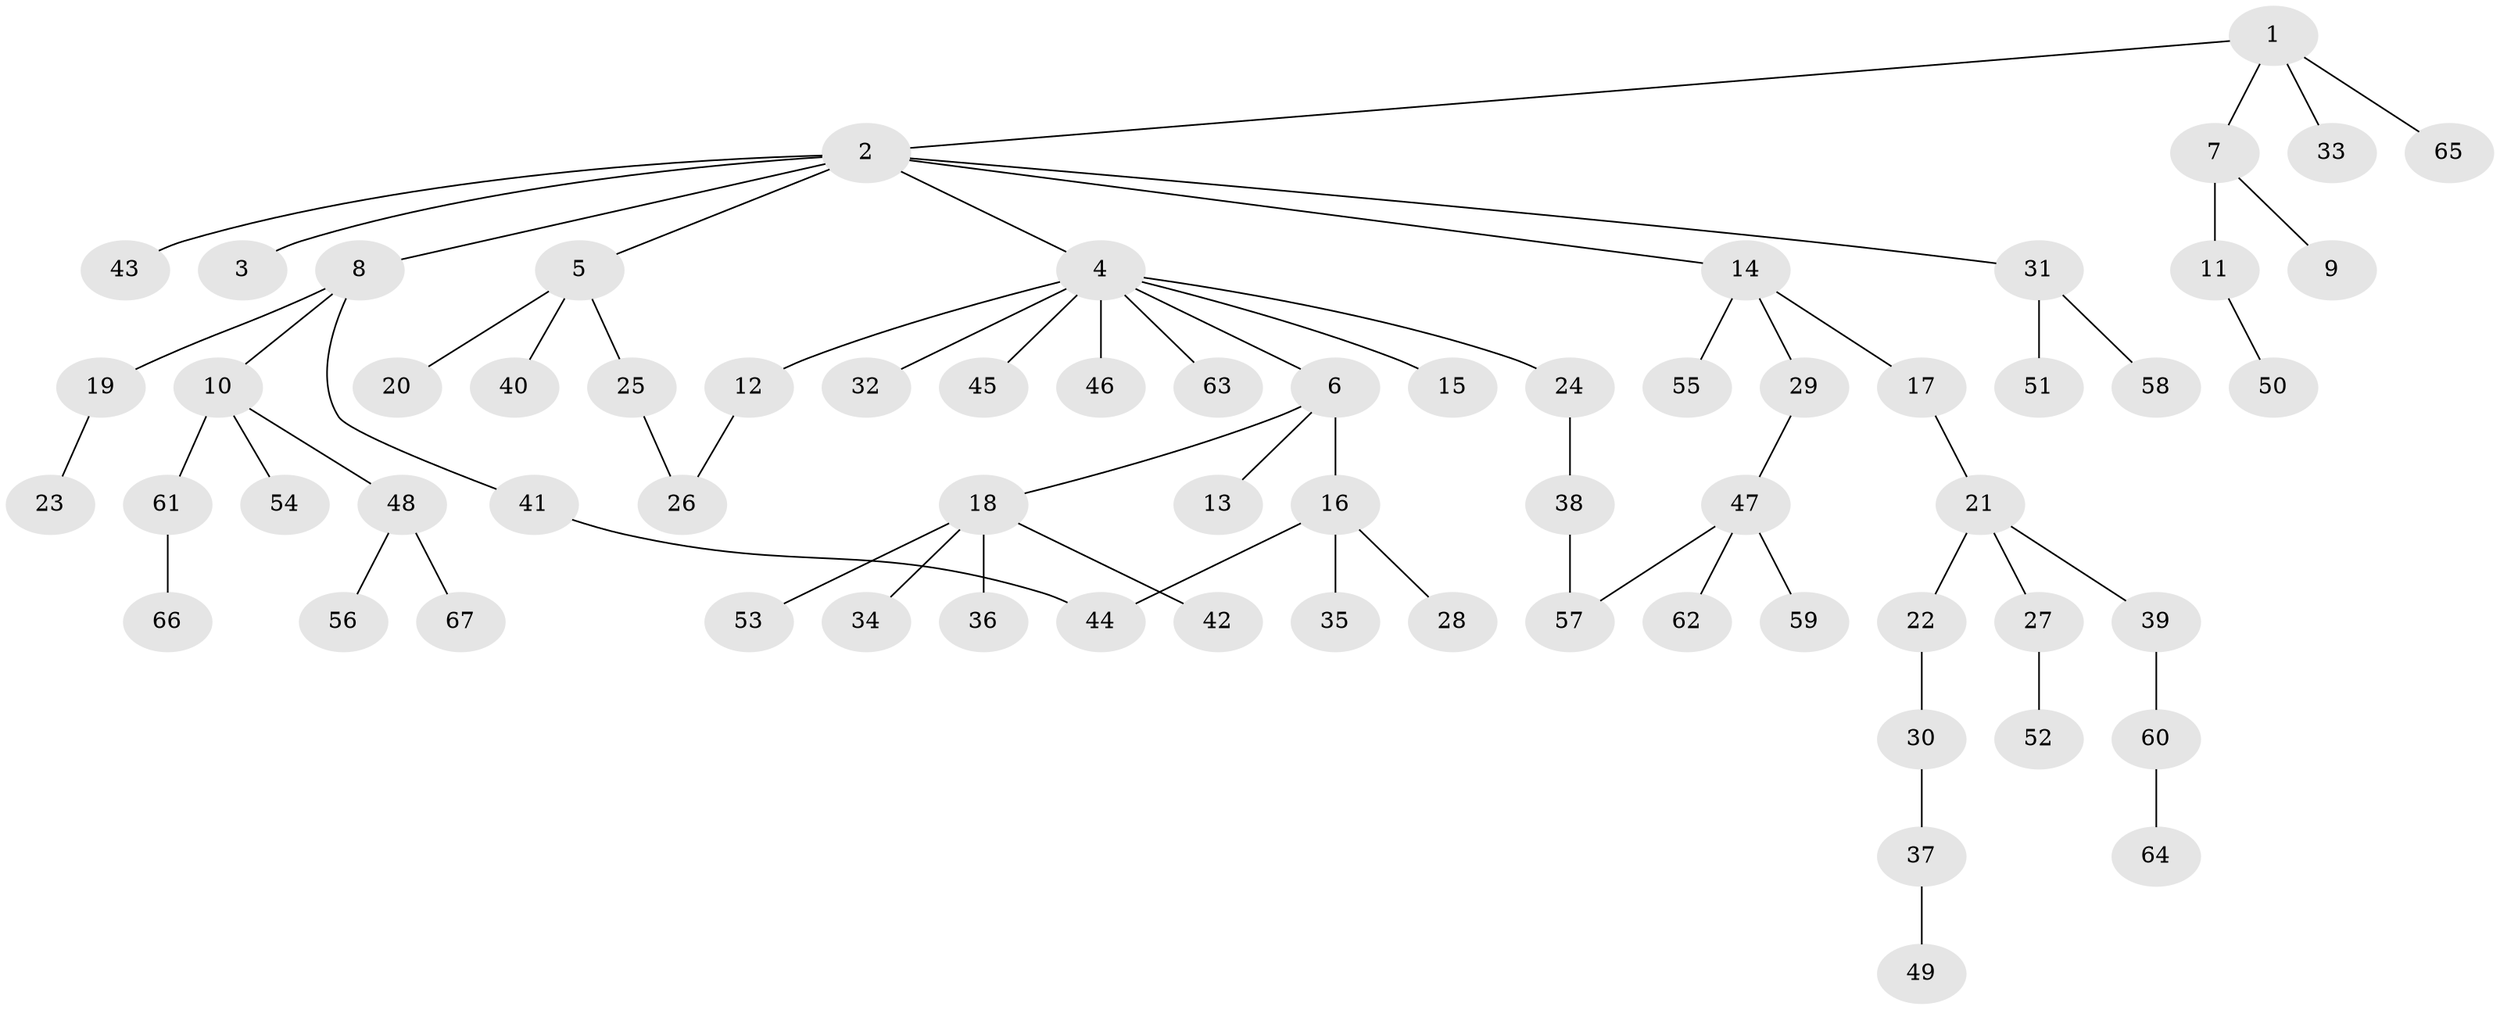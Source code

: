 // Generated by graph-tools (version 1.1) at 2025/13/03/09/25 04:13:16]
// undirected, 67 vertices, 69 edges
graph export_dot {
graph [start="1"]
  node [color=gray90,style=filled];
  1;
  2;
  3;
  4;
  5;
  6;
  7;
  8;
  9;
  10;
  11;
  12;
  13;
  14;
  15;
  16;
  17;
  18;
  19;
  20;
  21;
  22;
  23;
  24;
  25;
  26;
  27;
  28;
  29;
  30;
  31;
  32;
  33;
  34;
  35;
  36;
  37;
  38;
  39;
  40;
  41;
  42;
  43;
  44;
  45;
  46;
  47;
  48;
  49;
  50;
  51;
  52;
  53;
  54;
  55;
  56;
  57;
  58;
  59;
  60;
  61;
  62;
  63;
  64;
  65;
  66;
  67;
  1 -- 2;
  1 -- 7;
  1 -- 33;
  1 -- 65;
  2 -- 3;
  2 -- 4;
  2 -- 5;
  2 -- 8;
  2 -- 14;
  2 -- 31;
  2 -- 43;
  4 -- 6;
  4 -- 12;
  4 -- 15;
  4 -- 24;
  4 -- 32;
  4 -- 45;
  4 -- 46;
  4 -- 63;
  5 -- 20;
  5 -- 25;
  5 -- 40;
  6 -- 13;
  6 -- 16;
  6 -- 18;
  7 -- 9;
  7 -- 11;
  8 -- 10;
  8 -- 19;
  8 -- 41;
  10 -- 48;
  10 -- 54;
  10 -- 61;
  11 -- 50;
  12 -- 26;
  14 -- 17;
  14 -- 29;
  14 -- 55;
  16 -- 28;
  16 -- 35;
  16 -- 44;
  17 -- 21;
  18 -- 34;
  18 -- 36;
  18 -- 42;
  18 -- 53;
  19 -- 23;
  21 -- 22;
  21 -- 27;
  21 -- 39;
  22 -- 30;
  24 -- 38;
  25 -- 26;
  27 -- 52;
  29 -- 47;
  30 -- 37;
  31 -- 51;
  31 -- 58;
  37 -- 49;
  38 -- 57;
  39 -- 60;
  41 -- 44;
  47 -- 57;
  47 -- 59;
  47 -- 62;
  48 -- 56;
  48 -- 67;
  60 -- 64;
  61 -- 66;
}
